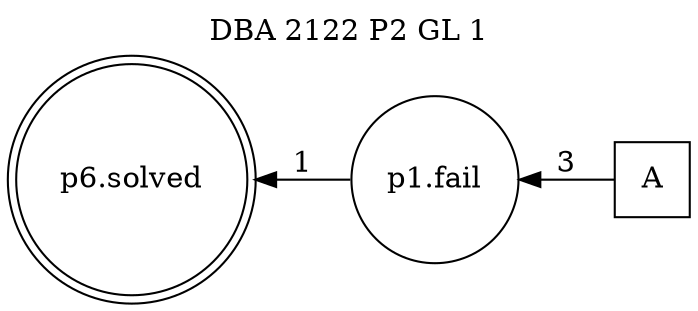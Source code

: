 digraph DBA_2122_P2_GL_1 {
labelloc="tl"
label= " DBA 2122 P2 GL 1 "
rankdir="RL";
graph [ size=" 10 , 10 !"]

"A" [shape="square" label="A"]
"p1.fail" [shape="circle" label="p1.fail"]
"p6.solved" [shape="doublecircle" label="p6.solved"]
"A" -> "p1.fail" [ label=3]
"p1.fail" -> "p6.solved" [ label=1]
}
